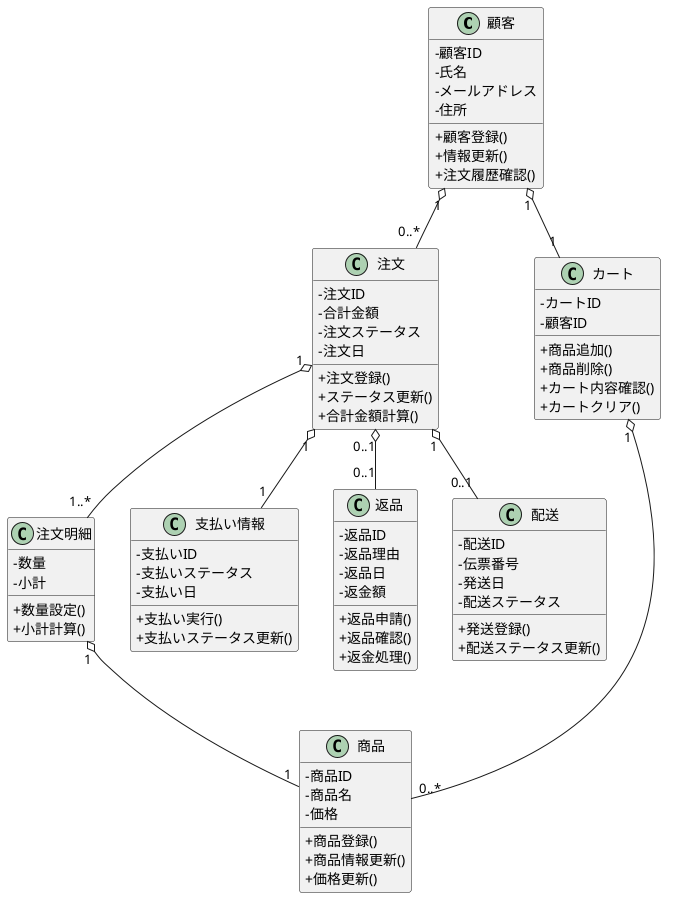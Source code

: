 @startuml
skinparam classAttributeIconSize 0

' 顧客クラス
class 顧客 {
  - 顧客ID
  - 氏名
  - メールアドレス
  - 住所
  + 顧客登録()
  + 情報更新()
  + 注文履歴確認()
}

' 商品クラス
class 商品 {
  - 商品ID
  - 商品名
  - 価格
  + 商品登録()
  + 商品情報更新()
  + 価格更新()
}

' 注文明細クラス
class 注文明細 {
  - 数量
  - 小計
  + 数量設定()
  + 小計計算()
}

' 注文クラス
class 注文 {
  - 注文ID
  - 合計金額
  - 注文ステータス
  - 注文日
  + 注文登録()
  + ステータス更新()
  + 合計金額計算()
}

' 支払い情報クラス
class 支払い情報 {
  - 支払いID
  - 支払いステータス
  - 支払い日
  + 支払い実行()
  + 支払いステータス更新()
}

' 返品クラス
class 返品 {
  - 返品ID
  - 返品理由
  - 返品日
  - 返金額
  + 返品申請()
  + 返品確認()
  + 返金処理()
}

' 配送クラス
class 配送 {
  - 配送ID
  - 伝票番号
  - 発送日
  - 配送ステータス
  + 発送登録()
  + 配送ステータス更新()
}

class カート {
  -カートID
  -顧客ID
  +商品追加()
  +商品削除()
  +カート内容確認()
  +カートクリア()
}

' 関係
顧客 "1" o-- "0..*" 注文
顧客 "1" o-- "1" カート
カート "1" o-- "0..*" 商品
注文 "1" o-- "1..*" 注文明細
注文明細 "1" o-- "1" 商品
注文 "1" o-- "1" 支払い情報
注文 "0..1" o-- "0..1" 返品
注文 "1" o-- "0..1" 配送

@enduml
